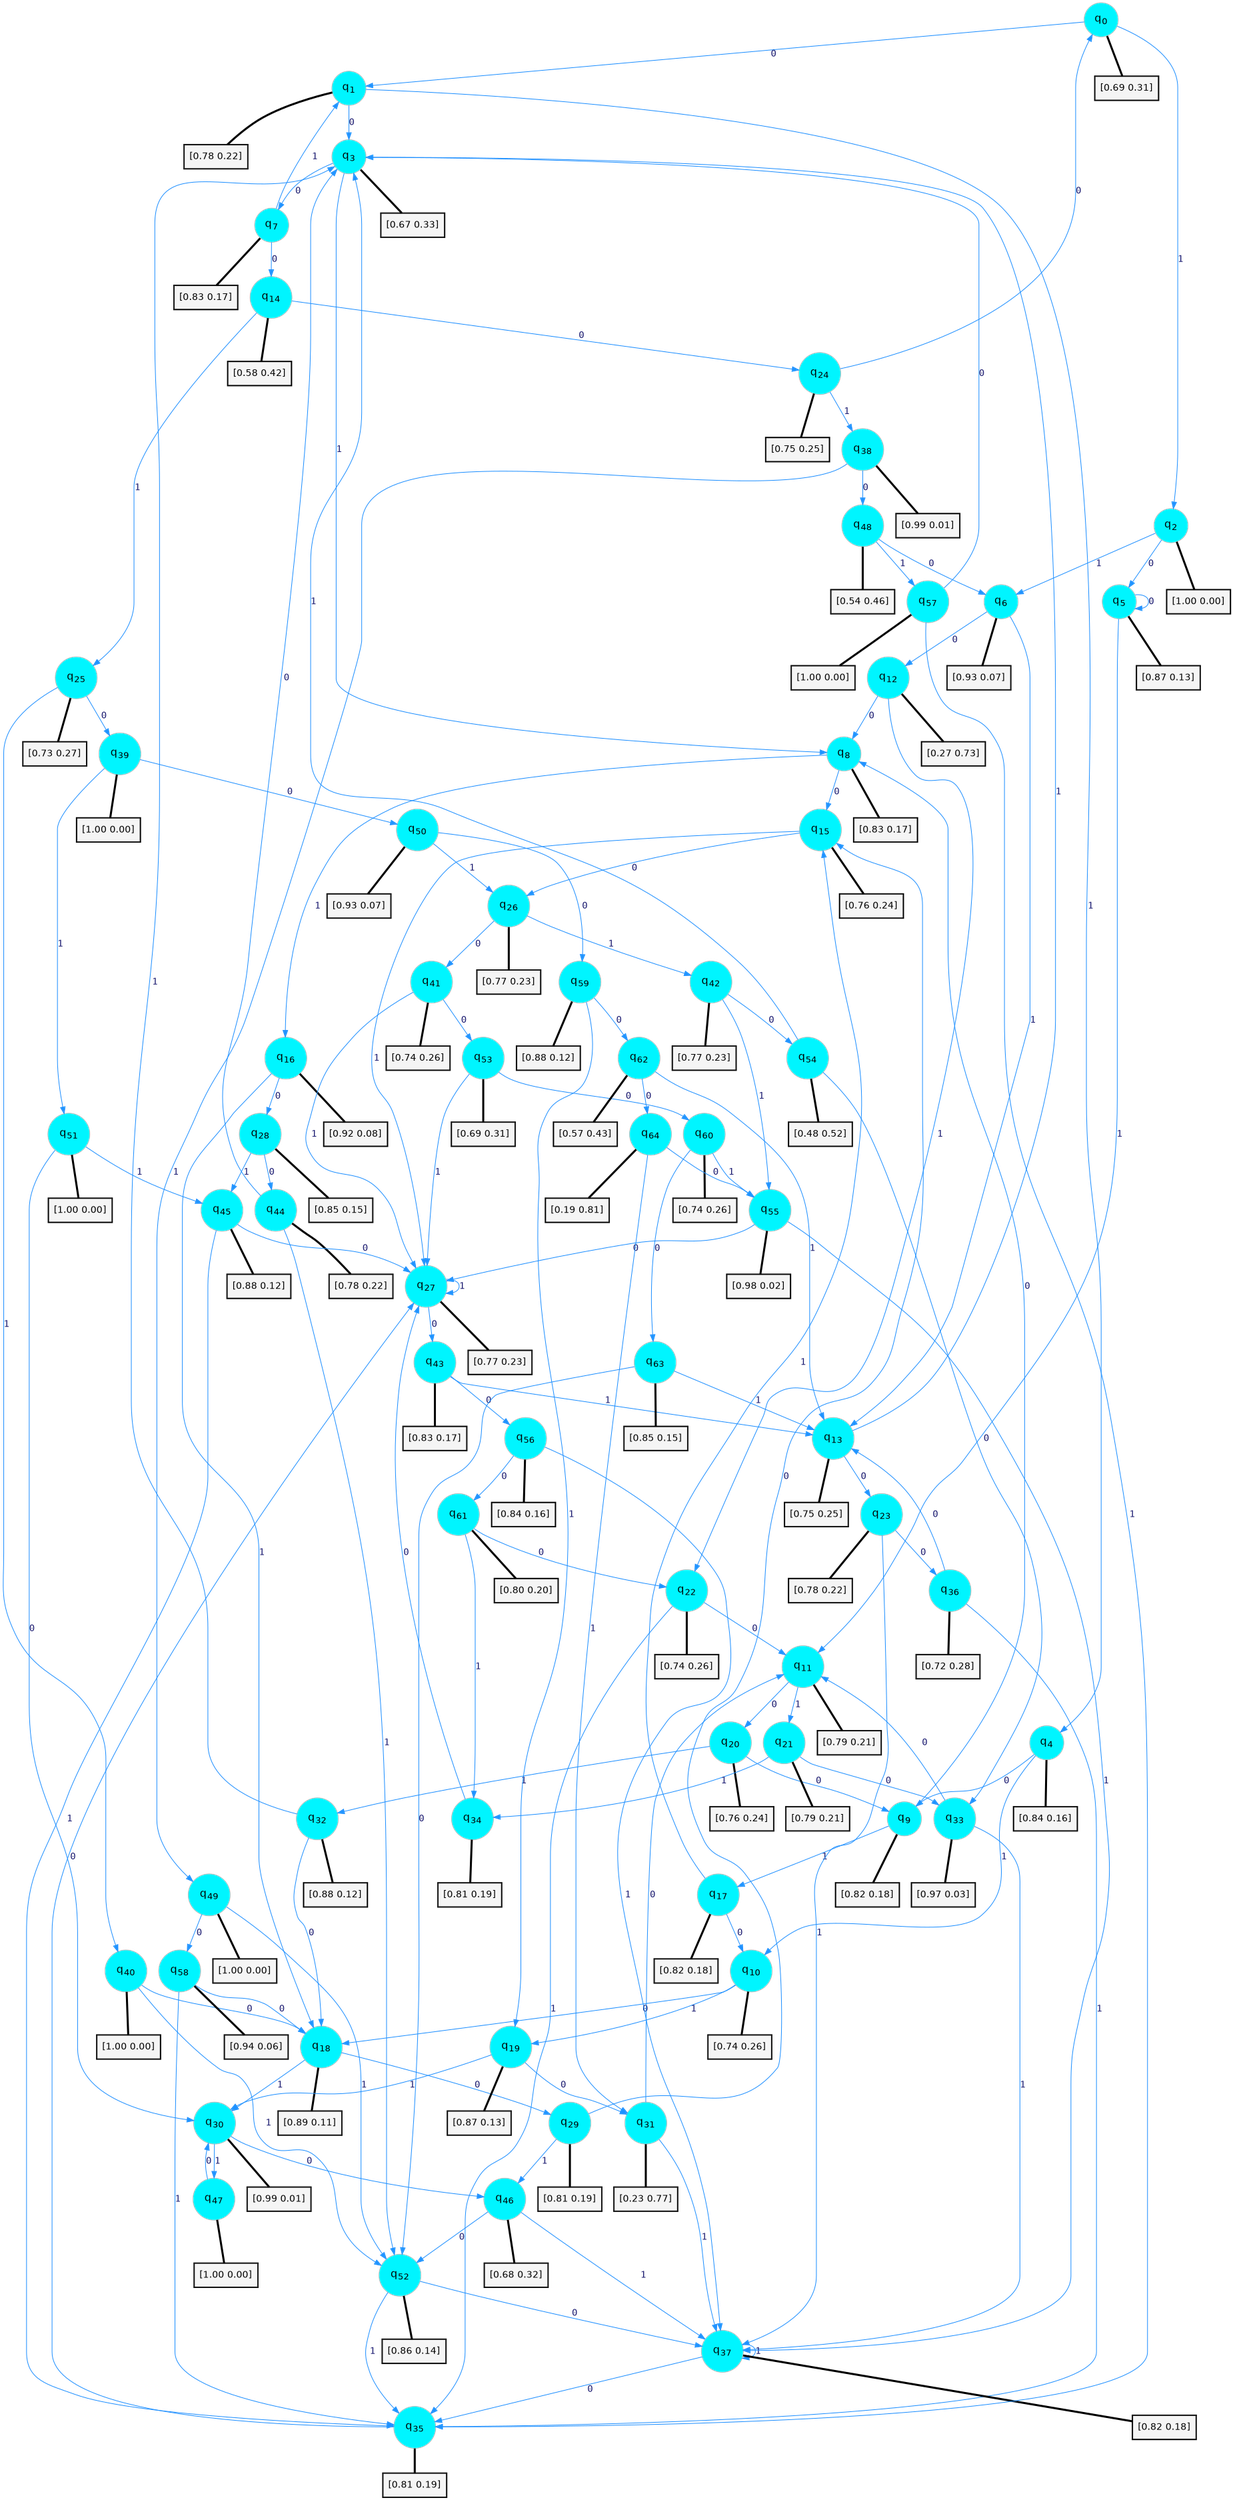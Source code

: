 digraph G {
graph [
bgcolor=transparent, dpi=300, rankdir=TD, size="40,25"];
node [
color=gray, fillcolor=turquoise1, fontcolor=black, fontname=Helvetica, fontsize=16, fontweight=bold, shape=circle, style=filled];
edge [
arrowsize=1, color=dodgerblue1, fontcolor=midnightblue, fontname=courier, fontweight=bold, penwidth=1, style=solid, weight=20];
0[label=<q<SUB>0</SUB>>];
1[label=<q<SUB>1</SUB>>];
2[label=<q<SUB>2</SUB>>];
3[label=<q<SUB>3</SUB>>];
4[label=<q<SUB>4</SUB>>];
5[label=<q<SUB>5</SUB>>];
6[label=<q<SUB>6</SUB>>];
7[label=<q<SUB>7</SUB>>];
8[label=<q<SUB>8</SUB>>];
9[label=<q<SUB>9</SUB>>];
10[label=<q<SUB>10</SUB>>];
11[label=<q<SUB>11</SUB>>];
12[label=<q<SUB>12</SUB>>];
13[label=<q<SUB>13</SUB>>];
14[label=<q<SUB>14</SUB>>];
15[label=<q<SUB>15</SUB>>];
16[label=<q<SUB>16</SUB>>];
17[label=<q<SUB>17</SUB>>];
18[label=<q<SUB>18</SUB>>];
19[label=<q<SUB>19</SUB>>];
20[label=<q<SUB>20</SUB>>];
21[label=<q<SUB>21</SUB>>];
22[label=<q<SUB>22</SUB>>];
23[label=<q<SUB>23</SUB>>];
24[label=<q<SUB>24</SUB>>];
25[label=<q<SUB>25</SUB>>];
26[label=<q<SUB>26</SUB>>];
27[label=<q<SUB>27</SUB>>];
28[label=<q<SUB>28</SUB>>];
29[label=<q<SUB>29</SUB>>];
30[label=<q<SUB>30</SUB>>];
31[label=<q<SUB>31</SUB>>];
32[label=<q<SUB>32</SUB>>];
33[label=<q<SUB>33</SUB>>];
34[label=<q<SUB>34</SUB>>];
35[label=<q<SUB>35</SUB>>];
36[label=<q<SUB>36</SUB>>];
37[label=<q<SUB>37</SUB>>];
38[label=<q<SUB>38</SUB>>];
39[label=<q<SUB>39</SUB>>];
40[label=<q<SUB>40</SUB>>];
41[label=<q<SUB>41</SUB>>];
42[label=<q<SUB>42</SUB>>];
43[label=<q<SUB>43</SUB>>];
44[label=<q<SUB>44</SUB>>];
45[label=<q<SUB>45</SUB>>];
46[label=<q<SUB>46</SUB>>];
47[label=<q<SUB>47</SUB>>];
48[label=<q<SUB>48</SUB>>];
49[label=<q<SUB>49</SUB>>];
50[label=<q<SUB>50</SUB>>];
51[label=<q<SUB>51</SUB>>];
52[label=<q<SUB>52</SUB>>];
53[label=<q<SUB>53</SUB>>];
54[label=<q<SUB>54</SUB>>];
55[label=<q<SUB>55</SUB>>];
56[label=<q<SUB>56</SUB>>];
57[label=<q<SUB>57</SUB>>];
58[label=<q<SUB>58</SUB>>];
59[label=<q<SUB>59</SUB>>];
60[label=<q<SUB>60</SUB>>];
61[label=<q<SUB>61</SUB>>];
62[label=<q<SUB>62</SUB>>];
63[label=<q<SUB>63</SUB>>];
64[label=<q<SUB>64</SUB>>];
65[label="[0.69 0.31]", shape=box,fontcolor=black, fontname=Helvetica, fontsize=14, penwidth=2, fillcolor=whitesmoke,color=black];
66[label="[0.78 0.22]", shape=box,fontcolor=black, fontname=Helvetica, fontsize=14, penwidth=2, fillcolor=whitesmoke,color=black];
67[label="[1.00 0.00]", shape=box,fontcolor=black, fontname=Helvetica, fontsize=14, penwidth=2, fillcolor=whitesmoke,color=black];
68[label="[0.67 0.33]", shape=box,fontcolor=black, fontname=Helvetica, fontsize=14, penwidth=2, fillcolor=whitesmoke,color=black];
69[label="[0.84 0.16]", shape=box,fontcolor=black, fontname=Helvetica, fontsize=14, penwidth=2, fillcolor=whitesmoke,color=black];
70[label="[0.87 0.13]", shape=box,fontcolor=black, fontname=Helvetica, fontsize=14, penwidth=2, fillcolor=whitesmoke,color=black];
71[label="[0.93 0.07]", shape=box,fontcolor=black, fontname=Helvetica, fontsize=14, penwidth=2, fillcolor=whitesmoke,color=black];
72[label="[0.83 0.17]", shape=box,fontcolor=black, fontname=Helvetica, fontsize=14, penwidth=2, fillcolor=whitesmoke,color=black];
73[label="[0.83 0.17]", shape=box,fontcolor=black, fontname=Helvetica, fontsize=14, penwidth=2, fillcolor=whitesmoke,color=black];
74[label="[0.82 0.18]", shape=box,fontcolor=black, fontname=Helvetica, fontsize=14, penwidth=2, fillcolor=whitesmoke,color=black];
75[label="[0.74 0.26]", shape=box,fontcolor=black, fontname=Helvetica, fontsize=14, penwidth=2, fillcolor=whitesmoke,color=black];
76[label="[0.79 0.21]", shape=box,fontcolor=black, fontname=Helvetica, fontsize=14, penwidth=2, fillcolor=whitesmoke,color=black];
77[label="[0.27 0.73]", shape=box,fontcolor=black, fontname=Helvetica, fontsize=14, penwidth=2, fillcolor=whitesmoke,color=black];
78[label="[0.75 0.25]", shape=box,fontcolor=black, fontname=Helvetica, fontsize=14, penwidth=2, fillcolor=whitesmoke,color=black];
79[label="[0.58 0.42]", shape=box,fontcolor=black, fontname=Helvetica, fontsize=14, penwidth=2, fillcolor=whitesmoke,color=black];
80[label="[0.76 0.24]", shape=box,fontcolor=black, fontname=Helvetica, fontsize=14, penwidth=2, fillcolor=whitesmoke,color=black];
81[label="[0.92 0.08]", shape=box,fontcolor=black, fontname=Helvetica, fontsize=14, penwidth=2, fillcolor=whitesmoke,color=black];
82[label="[0.82 0.18]", shape=box,fontcolor=black, fontname=Helvetica, fontsize=14, penwidth=2, fillcolor=whitesmoke,color=black];
83[label="[0.89 0.11]", shape=box,fontcolor=black, fontname=Helvetica, fontsize=14, penwidth=2, fillcolor=whitesmoke,color=black];
84[label="[0.87 0.13]", shape=box,fontcolor=black, fontname=Helvetica, fontsize=14, penwidth=2, fillcolor=whitesmoke,color=black];
85[label="[0.76 0.24]", shape=box,fontcolor=black, fontname=Helvetica, fontsize=14, penwidth=2, fillcolor=whitesmoke,color=black];
86[label="[0.79 0.21]", shape=box,fontcolor=black, fontname=Helvetica, fontsize=14, penwidth=2, fillcolor=whitesmoke,color=black];
87[label="[0.74 0.26]", shape=box,fontcolor=black, fontname=Helvetica, fontsize=14, penwidth=2, fillcolor=whitesmoke,color=black];
88[label="[0.78 0.22]", shape=box,fontcolor=black, fontname=Helvetica, fontsize=14, penwidth=2, fillcolor=whitesmoke,color=black];
89[label="[0.75 0.25]", shape=box,fontcolor=black, fontname=Helvetica, fontsize=14, penwidth=2, fillcolor=whitesmoke,color=black];
90[label="[0.73 0.27]", shape=box,fontcolor=black, fontname=Helvetica, fontsize=14, penwidth=2, fillcolor=whitesmoke,color=black];
91[label="[0.77 0.23]", shape=box,fontcolor=black, fontname=Helvetica, fontsize=14, penwidth=2, fillcolor=whitesmoke,color=black];
92[label="[0.77 0.23]", shape=box,fontcolor=black, fontname=Helvetica, fontsize=14, penwidth=2, fillcolor=whitesmoke,color=black];
93[label="[0.85 0.15]", shape=box,fontcolor=black, fontname=Helvetica, fontsize=14, penwidth=2, fillcolor=whitesmoke,color=black];
94[label="[0.81 0.19]", shape=box,fontcolor=black, fontname=Helvetica, fontsize=14, penwidth=2, fillcolor=whitesmoke,color=black];
95[label="[0.99 0.01]", shape=box,fontcolor=black, fontname=Helvetica, fontsize=14, penwidth=2, fillcolor=whitesmoke,color=black];
96[label="[0.23 0.77]", shape=box,fontcolor=black, fontname=Helvetica, fontsize=14, penwidth=2, fillcolor=whitesmoke,color=black];
97[label="[0.88 0.12]", shape=box,fontcolor=black, fontname=Helvetica, fontsize=14, penwidth=2, fillcolor=whitesmoke,color=black];
98[label="[0.97 0.03]", shape=box,fontcolor=black, fontname=Helvetica, fontsize=14, penwidth=2, fillcolor=whitesmoke,color=black];
99[label="[0.81 0.19]", shape=box,fontcolor=black, fontname=Helvetica, fontsize=14, penwidth=2, fillcolor=whitesmoke,color=black];
100[label="[0.81 0.19]", shape=box,fontcolor=black, fontname=Helvetica, fontsize=14, penwidth=2, fillcolor=whitesmoke,color=black];
101[label="[0.72 0.28]", shape=box,fontcolor=black, fontname=Helvetica, fontsize=14, penwidth=2, fillcolor=whitesmoke,color=black];
102[label="[0.82 0.18]", shape=box,fontcolor=black, fontname=Helvetica, fontsize=14, penwidth=2, fillcolor=whitesmoke,color=black];
103[label="[0.99 0.01]", shape=box,fontcolor=black, fontname=Helvetica, fontsize=14, penwidth=2, fillcolor=whitesmoke,color=black];
104[label="[1.00 0.00]", shape=box,fontcolor=black, fontname=Helvetica, fontsize=14, penwidth=2, fillcolor=whitesmoke,color=black];
105[label="[1.00 0.00]", shape=box,fontcolor=black, fontname=Helvetica, fontsize=14, penwidth=2, fillcolor=whitesmoke,color=black];
106[label="[0.74 0.26]", shape=box,fontcolor=black, fontname=Helvetica, fontsize=14, penwidth=2, fillcolor=whitesmoke,color=black];
107[label="[0.77 0.23]", shape=box,fontcolor=black, fontname=Helvetica, fontsize=14, penwidth=2, fillcolor=whitesmoke,color=black];
108[label="[0.83 0.17]", shape=box,fontcolor=black, fontname=Helvetica, fontsize=14, penwidth=2, fillcolor=whitesmoke,color=black];
109[label="[0.78 0.22]", shape=box,fontcolor=black, fontname=Helvetica, fontsize=14, penwidth=2, fillcolor=whitesmoke,color=black];
110[label="[0.88 0.12]", shape=box,fontcolor=black, fontname=Helvetica, fontsize=14, penwidth=2, fillcolor=whitesmoke,color=black];
111[label="[0.68 0.32]", shape=box,fontcolor=black, fontname=Helvetica, fontsize=14, penwidth=2, fillcolor=whitesmoke,color=black];
112[label="[1.00 0.00]", shape=box,fontcolor=black, fontname=Helvetica, fontsize=14, penwidth=2, fillcolor=whitesmoke,color=black];
113[label="[0.54 0.46]", shape=box,fontcolor=black, fontname=Helvetica, fontsize=14, penwidth=2, fillcolor=whitesmoke,color=black];
114[label="[1.00 0.00]", shape=box,fontcolor=black, fontname=Helvetica, fontsize=14, penwidth=2, fillcolor=whitesmoke,color=black];
115[label="[0.93 0.07]", shape=box,fontcolor=black, fontname=Helvetica, fontsize=14, penwidth=2, fillcolor=whitesmoke,color=black];
116[label="[1.00 0.00]", shape=box,fontcolor=black, fontname=Helvetica, fontsize=14, penwidth=2, fillcolor=whitesmoke,color=black];
117[label="[0.86 0.14]", shape=box,fontcolor=black, fontname=Helvetica, fontsize=14, penwidth=2, fillcolor=whitesmoke,color=black];
118[label="[0.69 0.31]", shape=box,fontcolor=black, fontname=Helvetica, fontsize=14, penwidth=2, fillcolor=whitesmoke,color=black];
119[label="[0.48 0.52]", shape=box,fontcolor=black, fontname=Helvetica, fontsize=14, penwidth=2, fillcolor=whitesmoke,color=black];
120[label="[0.98 0.02]", shape=box,fontcolor=black, fontname=Helvetica, fontsize=14, penwidth=2, fillcolor=whitesmoke,color=black];
121[label="[0.84 0.16]", shape=box,fontcolor=black, fontname=Helvetica, fontsize=14, penwidth=2, fillcolor=whitesmoke,color=black];
122[label="[1.00 0.00]", shape=box,fontcolor=black, fontname=Helvetica, fontsize=14, penwidth=2, fillcolor=whitesmoke,color=black];
123[label="[0.94 0.06]", shape=box,fontcolor=black, fontname=Helvetica, fontsize=14, penwidth=2, fillcolor=whitesmoke,color=black];
124[label="[0.88 0.12]", shape=box,fontcolor=black, fontname=Helvetica, fontsize=14, penwidth=2, fillcolor=whitesmoke,color=black];
125[label="[0.74 0.26]", shape=box,fontcolor=black, fontname=Helvetica, fontsize=14, penwidth=2, fillcolor=whitesmoke,color=black];
126[label="[0.80 0.20]", shape=box,fontcolor=black, fontname=Helvetica, fontsize=14, penwidth=2, fillcolor=whitesmoke,color=black];
127[label="[0.57 0.43]", shape=box,fontcolor=black, fontname=Helvetica, fontsize=14, penwidth=2, fillcolor=whitesmoke,color=black];
128[label="[0.85 0.15]", shape=box,fontcolor=black, fontname=Helvetica, fontsize=14, penwidth=2, fillcolor=whitesmoke,color=black];
129[label="[0.19 0.81]", shape=box,fontcolor=black, fontname=Helvetica, fontsize=14, penwidth=2, fillcolor=whitesmoke,color=black];
0->1 [label=0];
0->2 [label=1];
0->65 [arrowhead=none, penwidth=3,color=black];
1->3 [label=0];
1->4 [label=1];
1->66 [arrowhead=none, penwidth=3,color=black];
2->5 [label=0];
2->6 [label=1];
2->67 [arrowhead=none, penwidth=3,color=black];
3->7 [label=0];
3->8 [label=1];
3->68 [arrowhead=none, penwidth=3,color=black];
4->9 [label=0];
4->10 [label=1];
4->69 [arrowhead=none, penwidth=3,color=black];
5->5 [label=0];
5->11 [label=1];
5->70 [arrowhead=none, penwidth=3,color=black];
6->12 [label=0];
6->13 [label=1];
6->71 [arrowhead=none, penwidth=3,color=black];
7->14 [label=0];
7->1 [label=1];
7->72 [arrowhead=none, penwidth=3,color=black];
8->15 [label=0];
8->16 [label=1];
8->73 [arrowhead=none, penwidth=3,color=black];
9->8 [label=0];
9->17 [label=1];
9->74 [arrowhead=none, penwidth=3,color=black];
10->18 [label=0];
10->19 [label=1];
10->75 [arrowhead=none, penwidth=3,color=black];
11->20 [label=0];
11->21 [label=1];
11->76 [arrowhead=none, penwidth=3,color=black];
12->8 [label=0];
12->22 [label=1];
12->77 [arrowhead=none, penwidth=3,color=black];
13->23 [label=0];
13->3 [label=1];
13->78 [arrowhead=none, penwidth=3,color=black];
14->24 [label=0];
14->25 [label=1];
14->79 [arrowhead=none, penwidth=3,color=black];
15->26 [label=0];
15->27 [label=1];
15->80 [arrowhead=none, penwidth=3,color=black];
16->28 [label=0];
16->18 [label=1];
16->81 [arrowhead=none, penwidth=3,color=black];
17->10 [label=0];
17->15 [label=1];
17->82 [arrowhead=none, penwidth=3,color=black];
18->29 [label=0];
18->30 [label=1];
18->83 [arrowhead=none, penwidth=3,color=black];
19->31 [label=0];
19->30 [label=1];
19->84 [arrowhead=none, penwidth=3,color=black];
20->9 [label=0];
20->32 [label=1];
20->85 [arrowhead=none, penwidth=3,color=black];
21->33 [label=0];
21->34 [label=1];
21->86 [arrowhead=none, penwidth=3,color=black];
22->11 [label=0];
22->35 [label=1];
22->87 [arrowhead=none, penwidth=3,color=black];
23->36 [label=0];
23->37 [label=1];
23->88 [arrowhead=none, penwidth=3,color=black];
24->0 [label=0];
24->38 [label=1];
24->89 [arrowhead=none, penwidth=3,color=black];
25->39 [label=0];
25->40 [label=1];
25->90 [arrowhead=none, penwidth=3,color=black];
26->41 [label=0];
26->42 [label=1];
26->91 [arrowhead=none, penwidth=3,color=black];
27->43 [label=0];
27->27 [label=1];
27->92 [arrowhead=none, penwidth=3,color=black];
28->44 [label=0];
28->45 [label=1];
28->93 [arrowhead=none, penwidth=3,color=black];
29->15 [label=0];
29->46 [label=1];
29->94 [arrowhead=none, penwidth=3,color=black];
30->46 [label=0];
30->47 [label=1];
30->95 [arrowhead=none, penwidth=3,color=black];
31->11 [label=0];
31->37 [label=1];
31->96 [arrowhead=none, penwidth=3,color=black];
32->18 [label=0];
32->3 [label=1];
32->97 [arrowhead=none, penwidth=3,color=black];
33->11 [label=0];
33->37 [label=1];
33->98 [arrowhead=none, penwidth=3,color=black];
34->27 [label=0];
34->99 [arrowhead=none, penwidth=3,color=black];
35->27 [label=0];
35->100 [arrowhead=none, penwidth=3,color=black];
36->13 [label=0];
36->35 [label=1];
36->101 [arrowhead=none, penwidth=3,color=black];
37->35 [label=0];
37->37 [label=1];
37->102 [arrowhead=none, penwidth=3,color=black];
38->48 [label=0];
38->49 [label=1];
38->103 [arrowhead=none, penwidth=3,color=black];
39->50 [label=0];
39->51 [label=1];
39->104 [arrowhead=none, penwidth=3,color=black];
40->18 [label=0];
40->52 [label=1];
40->105 [arrowhead=none, penwidth=3,color=black];
41->53 [label=0];
41->27 [label=1];
41->106 [arrowhead=none, penwidth=3,color=black];
42->54 [label=0];
42->55 [label=1];
42->107 [arrowhead=none, penwidth=3,color=black];
43->56 [label=0];
43->13 [label=1];
43->108 [arrowhead=none, penwidth=3,color=black];
44->3 [label=0];
44->52 [label=1];
44->109 [arrowhead=none, penwidth=3,color=black];
45->27 [label=0];
45->35 [label=1];
45->110 [arrowhead=none, penwidth=3,color=black];
46->52 [label=0];
46->37 [label=1];
46->111 [arrowhead=none, penwidth=3,color=black];
47->30 [label=0];
47->112 [arrowhead=none, penwidth=3,color=black];
48->6 [label=0];
48->57 [label=1];
48->113 [arrowhead=none, penwidth=3,color=black];
49->58 [label=0];
49->52 [label=1];
49->114 [arrowhead=none, penwidth=3,color=black];
50->59 [label=0];
50->26 [label=1];
50->115 [arrowhead=none, penwidth=3,color=black];
51->30 [label=0];
51->45 [label=1];
51->116 [arrowhead=none, penwidth=3,color=black];
52->37 [label=0];
52->35 [label=1];
52->117 [arrowhead=none, penwidth=3,color=black];
53->60 [label=0];
53->27 [label=1];
53->118 [arrowhead=none, penwidth=3,color=black];
54->33 [label=0];
54->3 [label=1];
54->119 [arrowhead=none, penwidth=3,color=black];
55->27 [label=0];
55->37 [label=1];
55->120 [arrowhead=none, penwidth=3,color=black];
56->61 [label=0];
56->37 [label=1];
56->121 [arrowhead=none, penwidth=3,color=black];
57->3 [label=0];
57->35 [label=1];
57->122 [arrowhead=none, penwidth=3,color=black];
58->18 [label=0];
58->35 [label=1];
58->123 [arrowhead=none, penwidth=3,color=black];
59->62 [label=0];
59->19 [label=1];
59->124 [arrowhead=none, penwidth=3,color=black];
60->63 [label=0];
60->55 [label=1];
60->125 [arrowhead=none, penwidth=3,color=black];
61->22 [label=0];
61->34 [label=1];
61->126 [arrowhead=none, penwidth=3,color=black];
62->64 [label=0];
62->13 [label=1];
62->127 [arrowhead=none, penwidth=3,color=black];
63->52 [label=0];
63->13 [label=1];
63->128 [arrowhead=none, penwidth=3,color=black];
64->55 [label=0];
64->31 [label=1];
64->129 [arrowhead=none, penwidth=3,color=black];
}
